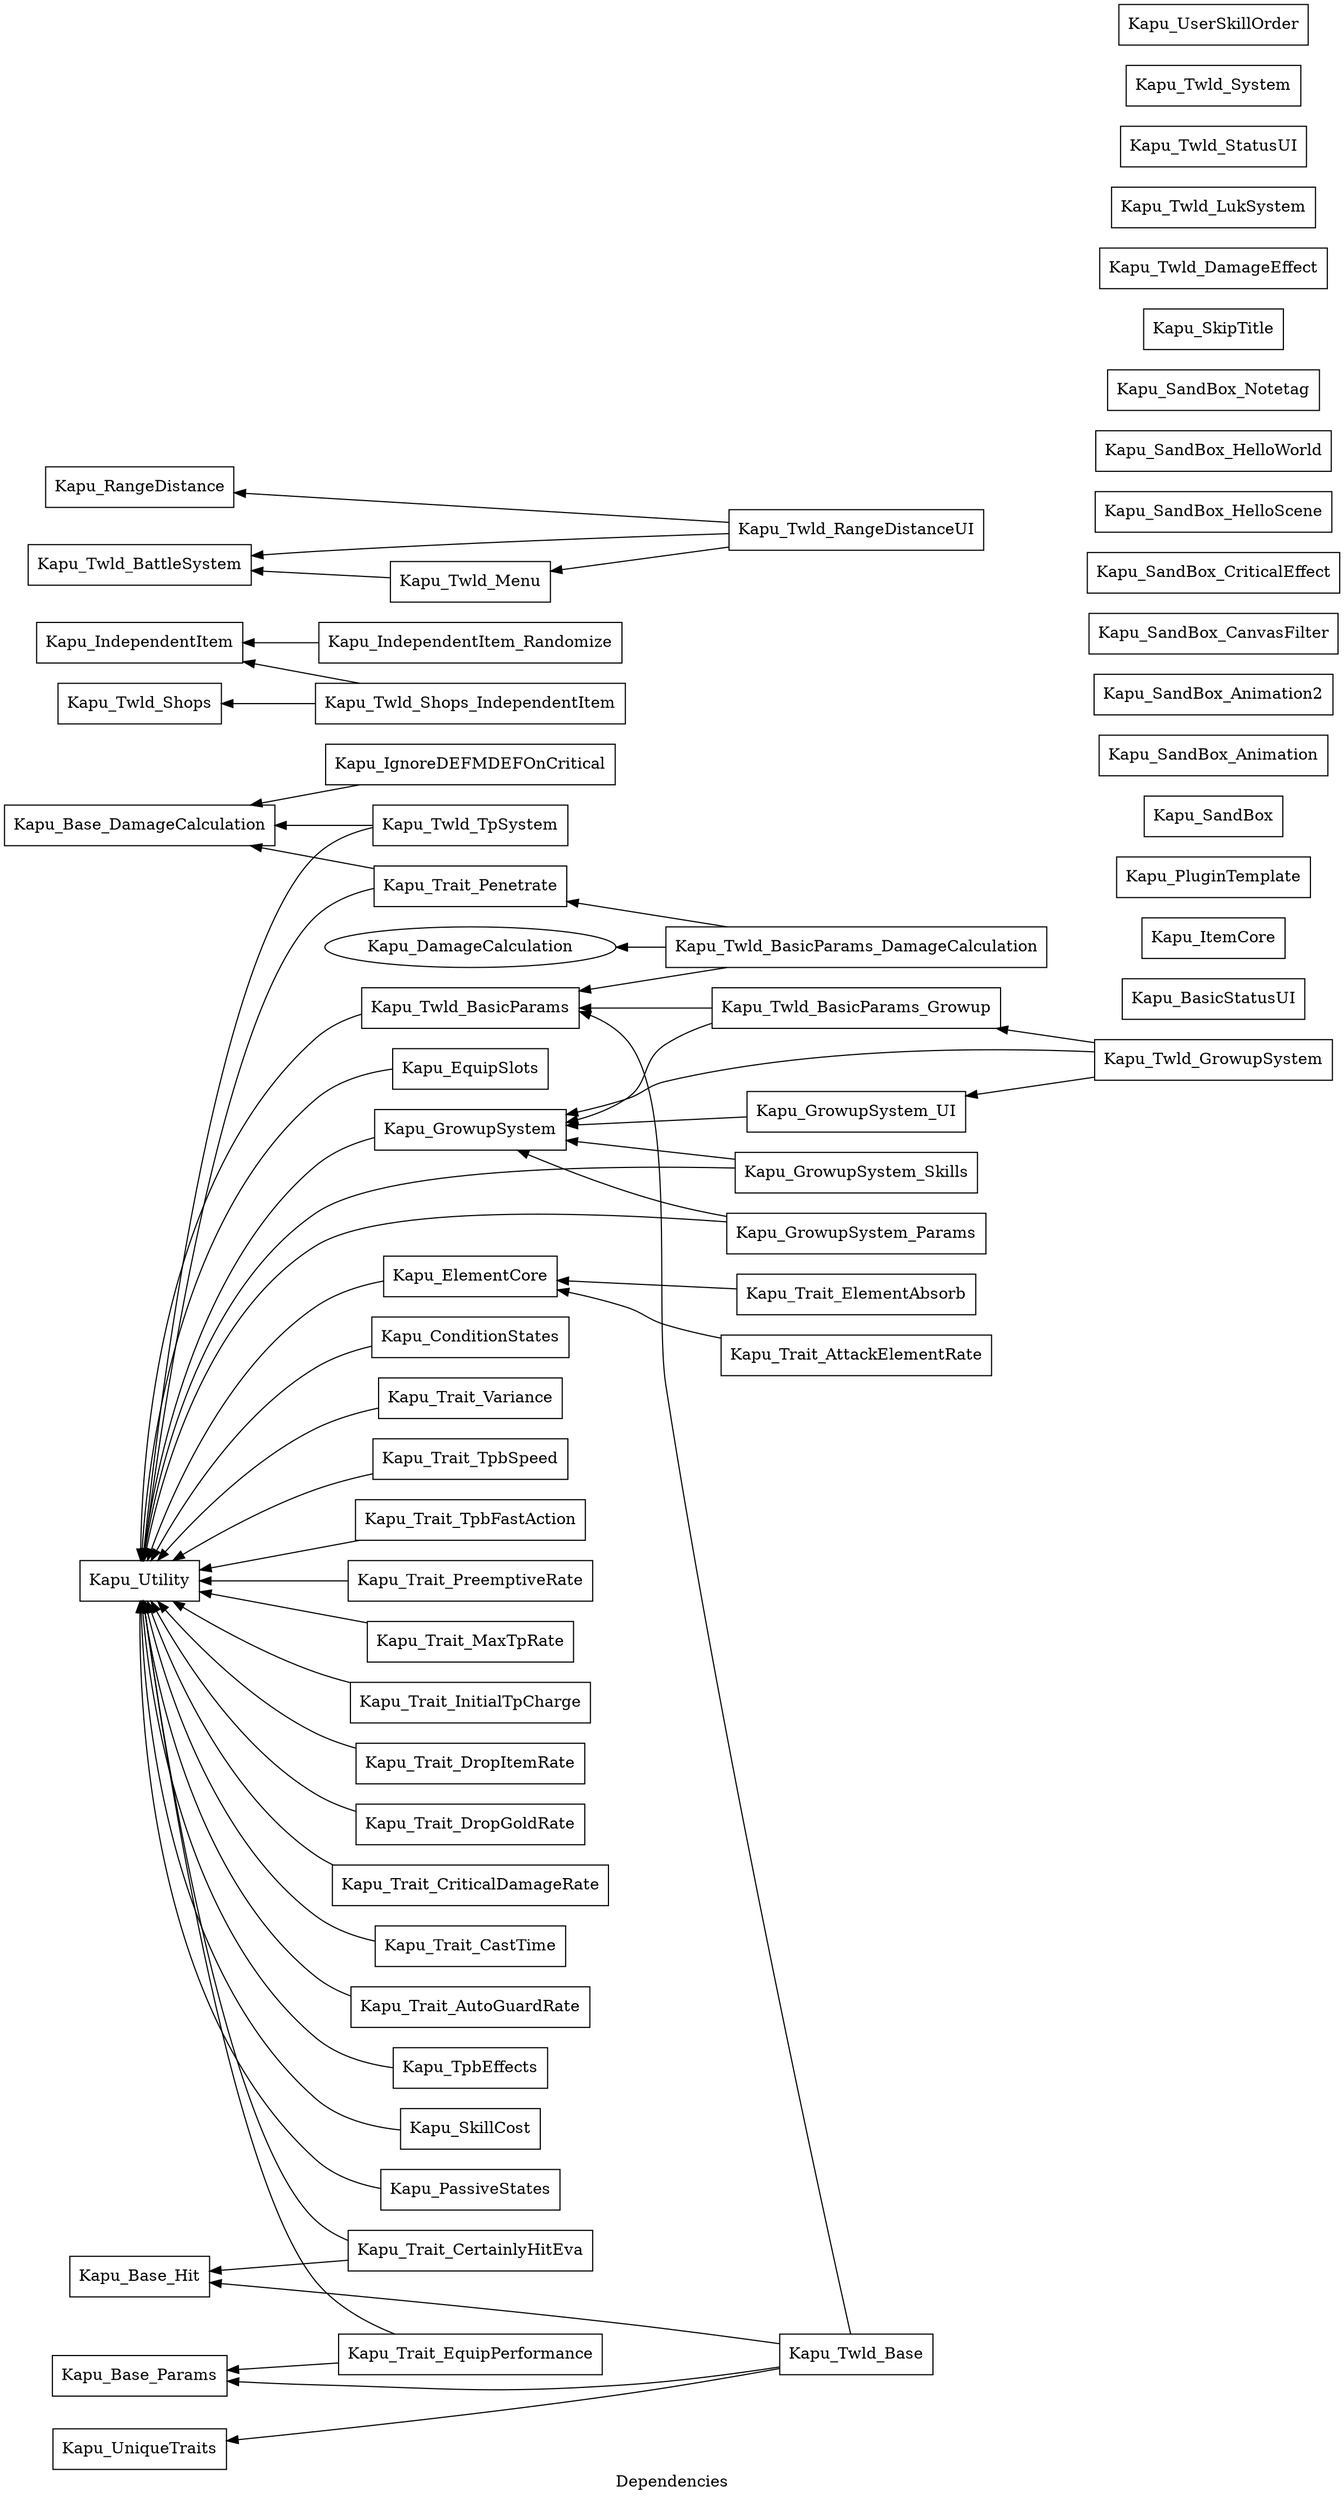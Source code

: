digraph PluginDependencies {
  graph [
    charset = "UTF-8";
    label = "Dependencies";
    rankdir = RL,
  ]

  // node defines.
  Kapu_Base_DamageCalculation[shape = box];
  Kapu_Base_Hit[shape = box];
  Kapu_Base_Params[shape = box];
  Kapu_BasicStatusUI[shape = box];
  Kapu_IgnoreDEFMDEFOnCritical[shape = box];
  Kapu_IndependentItem[shape = box];
  Kapu_IndependentItem_Randomize[shape = box];
  Kapu_ItemCore[shape = box];
  Kapu_PluginTemplate[shape = box];
  Kapu_RangeDistance[shape = box];
  Kapu_SandBox[shape = box];
  Kapu_SandBox_Animation[shape = box];
  Kapu_SandBox_Animation2[shape = box];
  Kapu_SandBox_CanvasFilter[shape = box];
  Kapu_SandBox_CriticalEffect[shape = box];
  Kapu_SandBox_HelloScene[shape = box];
  Kapu_SandBox_HelloWorld[shape = box];
  Kapu_SandBox_Notetag[shape = box];
  Kapu_SkipTitle[shape = box];
  Kapu_Twld_BattleSystem[shape = box];
  Kapu_Twld_DamageEffect[shape = box];
  Kapu_Twld_LukSystem[shape = box];
  Kapu_Twld_Menu[shape = box];
  Kapu_Twld_RangeDistanceUI[shape = box];
  Kapu_Twld_Shops[shape = box];
  Kapu_Twld_Shops_IndependentItem[shape = box];
  Kapu_Twld_StatusUI[shape = box];
  Kapu_Twld_System[shape = box];
  Kapu_UniqueTraits[shape = box];
  Kapu_UserSkillOrder[shape = box];
  Kapu_Utility[shape = box];
  Kapu_ConditionStates[shape = box];
  Kapu_Twld_TpSystem[shape = box];
  Kapu_Twld_BasicParams[shape = box];
  Kapu_Trait_Variance[shape = box];
  Kapu_Twld_Base[shape = box];
  Kapu_Trait_TpbSpeed[shape = box];
  Kapu_Trait_TpbFastAction[shape = box];
  Kapu_Trait_PreemptiveRate[shape = box];
  Kapu_Trait_Penetrate[shape = box];
  Kapu_Trait_MaxTpRate[shape = box];
  Kapu_Twld_BasicParams_DamageCalculation[shape = box];
  Kapu_Trait_InitialTpCharge[shape = box];
  Kapu_Trait_EquipPerformance[shape = box];
  Kapu_Trait_DropItemRate[shape = box];
  Kapu_Trait_DropGoldRate[shape = box];
  Kapu_Trait_CriticalDamageRate[shape = box];
  Kapu_Trait_CertainlyHitEva[shape = box];
  Kapu_Trait_CastTime[shape = box];
  Kapu_Trait_AutoGuardRate[shape = box];
  Kapu_TpbEffects[shape = box];
  Kapu_SkillCost[shape = box];
  Kapu_PassiveStates[shape = box];
  Kapu_GrowupSystem[shape = box];
  Kapu_EquipSlots[shape = box];
  Kapu_Twld_BasicParams_Growup[shape = box];
  Kapu_GrowupSystem_UI[shape = box];
  Kapu_Twld_GrowupSystem[shape = box];
  Kapu_GrowupSystem_Skills[shape = box];
  Kapu_GrowupSystem_Params[shape = box];
  Kapu_ElementCore[shape = box];
  Kapu_Trait_AttackElementRate[shape = box];
  Kapu_Trait_ElementAbsorb[shape = box];
  // edge defines.
  Kapu_IgnoreDEFMDEFOnCritical -> Kapu_Base_DamageCalculation [arrowhead = normal];
  Kapu_IndependentItem_Randomize -> Kapu_IndependentItem [arrowhead = normal];
  Kapu_Twld_Menu -> Kapu_Twld_BattleSystem [arrowhead = normal];
  Kapu_Twld_RangeDistanceUI -> Kapu_Twld_BattleSystem [arrowhead = normal];
  Kapu_Twld_RangeDistanceUI -> Kapu_RangeDistance [arrowhead = normal];
  Kapu_Twld_RangeDistanceUI -> Kapu_Twld_Menu [arrowhead = normal];
  Kapu_Twld_Shops_IndependentItem -> Kapu_IndependentItem [arrowhead = normal];
  Kapu_Twld_Shops_IndependentItem -> Kapu_Twld_Shops [arrowhead = normal];
  Kapu_ConditionStates -> Kapu_Utility [arrowhead = normal];
  Kapu_Twld_TpSystem -> Kapu_Utility [arrowhead = normal];
  Kapu_Twld_TpSystem -> Kapu_Base_DamageCalculation [arrowhead = normal];
  Kapu_Twld_BasicParams -> Kapu_Utility [arrowhead = normal];
  Kapu_Trait_Variance -> Kapu_Utility [arrowhead = normal];
  Kapu_Twld_Base -> Kapu_Base_Params [arrowhead = normal];
  Kapu_Twld_Base -> Kapu_Base_Hit [arrowhead = normal];
  Kapu_Twld_Base -> Kapu_Twld_BasicParams [arrowhead = normal];
  Kapu_Twld_Base -> Kapu_UniqueTraits [arrowhead = normal];
  Kapu_Trait_TpbSpeed -> Kapu_Utility [arrowhead = normal];
  Kapu_Trait_TpbFastAction -> Kapu_Utility [arrowhead = normal];
  Kapu_Trait_PreemptiveRate -> Kapu_Utility [arrowhead = normal];
  Kapu_Trait_Penetrate -> Kapu_Utility [arrowhead = normal];
  Kapu_Trait_Penetrate -> Kapu_Base_DamageCalculation [arrowhead = normal];
  Kapu_Trait_MaxTpRate -> Kapu_Utility [arrowhead = normal];
  Kapu_Twld_BasicParams_DamageCalculation -> Kapu_DamageCalculation [arrowhead = normal];
  Kapu_Twld_BasicParams_DamageCalculation -> Kapu_Trait_Penetrate [arrowhead = normal];
  Kapu_Twld_BasicParams_DamageCalculation -> Kapu_Twld_BasicParams [arrowhead = normal];
  Kapu_Trait_InitialTpCharge -> Kapu_Utility [arrowhead = normal];
  Kapu_Trait_EquipPerformance -> Kapu_Utility [arrowhead = normal];
  Kapu_Trait_EquipPerformance -> Kapu_Base_Params [arrowhead = normal];
  Kapu_Trait_DropItemRate -> Kapu_Utility [arrowhead = normal];
  Kapu_Trait_DropGoldRate -> Kapu_Utility [arrowhead = normal];
  Kapu_Trait_CriticalDamageRate -> Kapu_Utility [arrowhead = normal];
  Kapu_Trait_CertainlyHitEva -> Kapu_Utility [arrowhead = normal];
  Kapu_Trait_CertainlyHitEva -> Kapu_Base_Hit [arrowhead = normal];
  Kapu_Trait_CastTime -> Kapu_Utility [arrowhead = normal];
  Kapu_Trait_AutoGuardRate -> Kapu_Utility [arrowhead = normal];
  Kapu_TpbEffects -> Kapu_Utility [arrowhead = normal];
  Kapu_SkillCost -> Kapu_Utility [arrowhead = normal];
  Kapu_PassiveStates -> Kapu_Utility [arrowhead = normal];
  Kapu_GrowupSystem -> Kapu_Utility [arrowhead = normal];
  Kapu_EquipSlots -> Kapu_Utility [arrowhead = normal];
  Kapu_Twld_BasicParams_Growup -> Kapu_GrowupSystem [arrowhead = normal];
  Kapu_Twld_BasicParams_Growup -> Kapu_Twld_BasicParams [arrowhead = normal];
  Kapu_GrowupSystem_UI -> Kapu_GrowupSystem [arrowhead = normal];
  Kapu_Twld_GrowupSystem -> Kapu_GrowupSystem [arrowhead = normal];
  Kapu_Twld_GrowupSystem -> Kapu_Twld_BasicParams_Growup [arrowhead = normal];
  Kapu_Twld_GrowupSystem -> Kapu_GrowupSystem_UI [arrowhead = normal];
  Kapu_GrowupSystem_Skills -> Kapu_GrowupSystem [arrowhead = normal];
  Kapu_GrowupSystem_Skills -> Kapu_Utility [arrowhead = normal];
  Kapu_GrowupSystem_Params -> Kapu_Utility [arrowhead = normal];
  Kapu_GrowupSystem_Params -> Kapu_GrowupSystem [arrowhead = normal];
  Kapu_ElementCore -> Kapu_Utility [arrowhead = normal];
  Kapu_Trait_AttackElementRate -> Kapu_ElementCore [arrowhead = normal];
  Kapu_Trait_ElementAbsorb -> Kapu_ElementCore [arrowhead = normal];
  { rank = same; Kapu_Base_DamageCalculation; Kapu_Base_Hit; Kapu_Base_Params; Kapu_IndependentItem; Kapu_RangeDistance; Kapu_Twld_BattleSystem; Kapu_Twld_Shops; Kapu_UniqueTraits; Kapu_Utility;  }
  { rank = same; Kapu_IgnoreDEFMDEFOnCritical; Kapu_IndependentItem_Randomize; Kapu_Twld_Menu; Kapu_Twld_Shops_IndependentItem; Kapu_ConditionStates; Kapu_Twld_TpSystem; Kapu_Twld_BasicParams; Kapu_Trait_Variance; Kapu_Trait_TpbSpeed; Kapu_Trait_TpbFastAction; Kapu_Trait_PreemptiveRate; Kapu_Trait_Penetrate; Kapu_Trait_MaxTpRate; Kapu_Trait_InitialTpCharge; Kapu_Trait_EquipPerformance; Kapu_Trait_DropItemRate; Kapu_Trait_DropGoldRate; Kapu_Trait_CriticalDamageRate; Kapu_Trait_CertainlyHitEva; Kapu_Trait_CastTime; Kapu_Trait_AutoGuardRate; Kapu_TpbEffects; Kapu_SkillCost; Kapu_PassiveStates; Kapu_GrowupSystem; Kapu_EquipSlots; Kapu_ElementCore;  }
  { rank = same; Kapu_Twld_RangeDistanceUI; Kapu_Twld_Base; Kapu_Twld_BasicParams_DamageCalculation; Kapu_Twld_BasicParams_Growup; Kapu_GrowupSystem_UI; Kapu_GrowupSystem_Skills; Kapu_GrowupSystem_Params; Kapu_Trait_AttackElementRate; Kapu_Trait_ElementAbsorb;  }
  { rank = same; Kapu_Twld_GrowupSystem;  }
}
